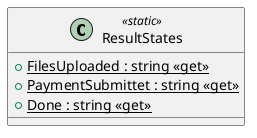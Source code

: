 @startuml
class ResultStates <<static>> {
    + {static} FilesUploaded : string <<get>>
    + {static} PaymentSubmittet : string <<get>>
    + {static} Done : string <<get>>
}
@enduml
